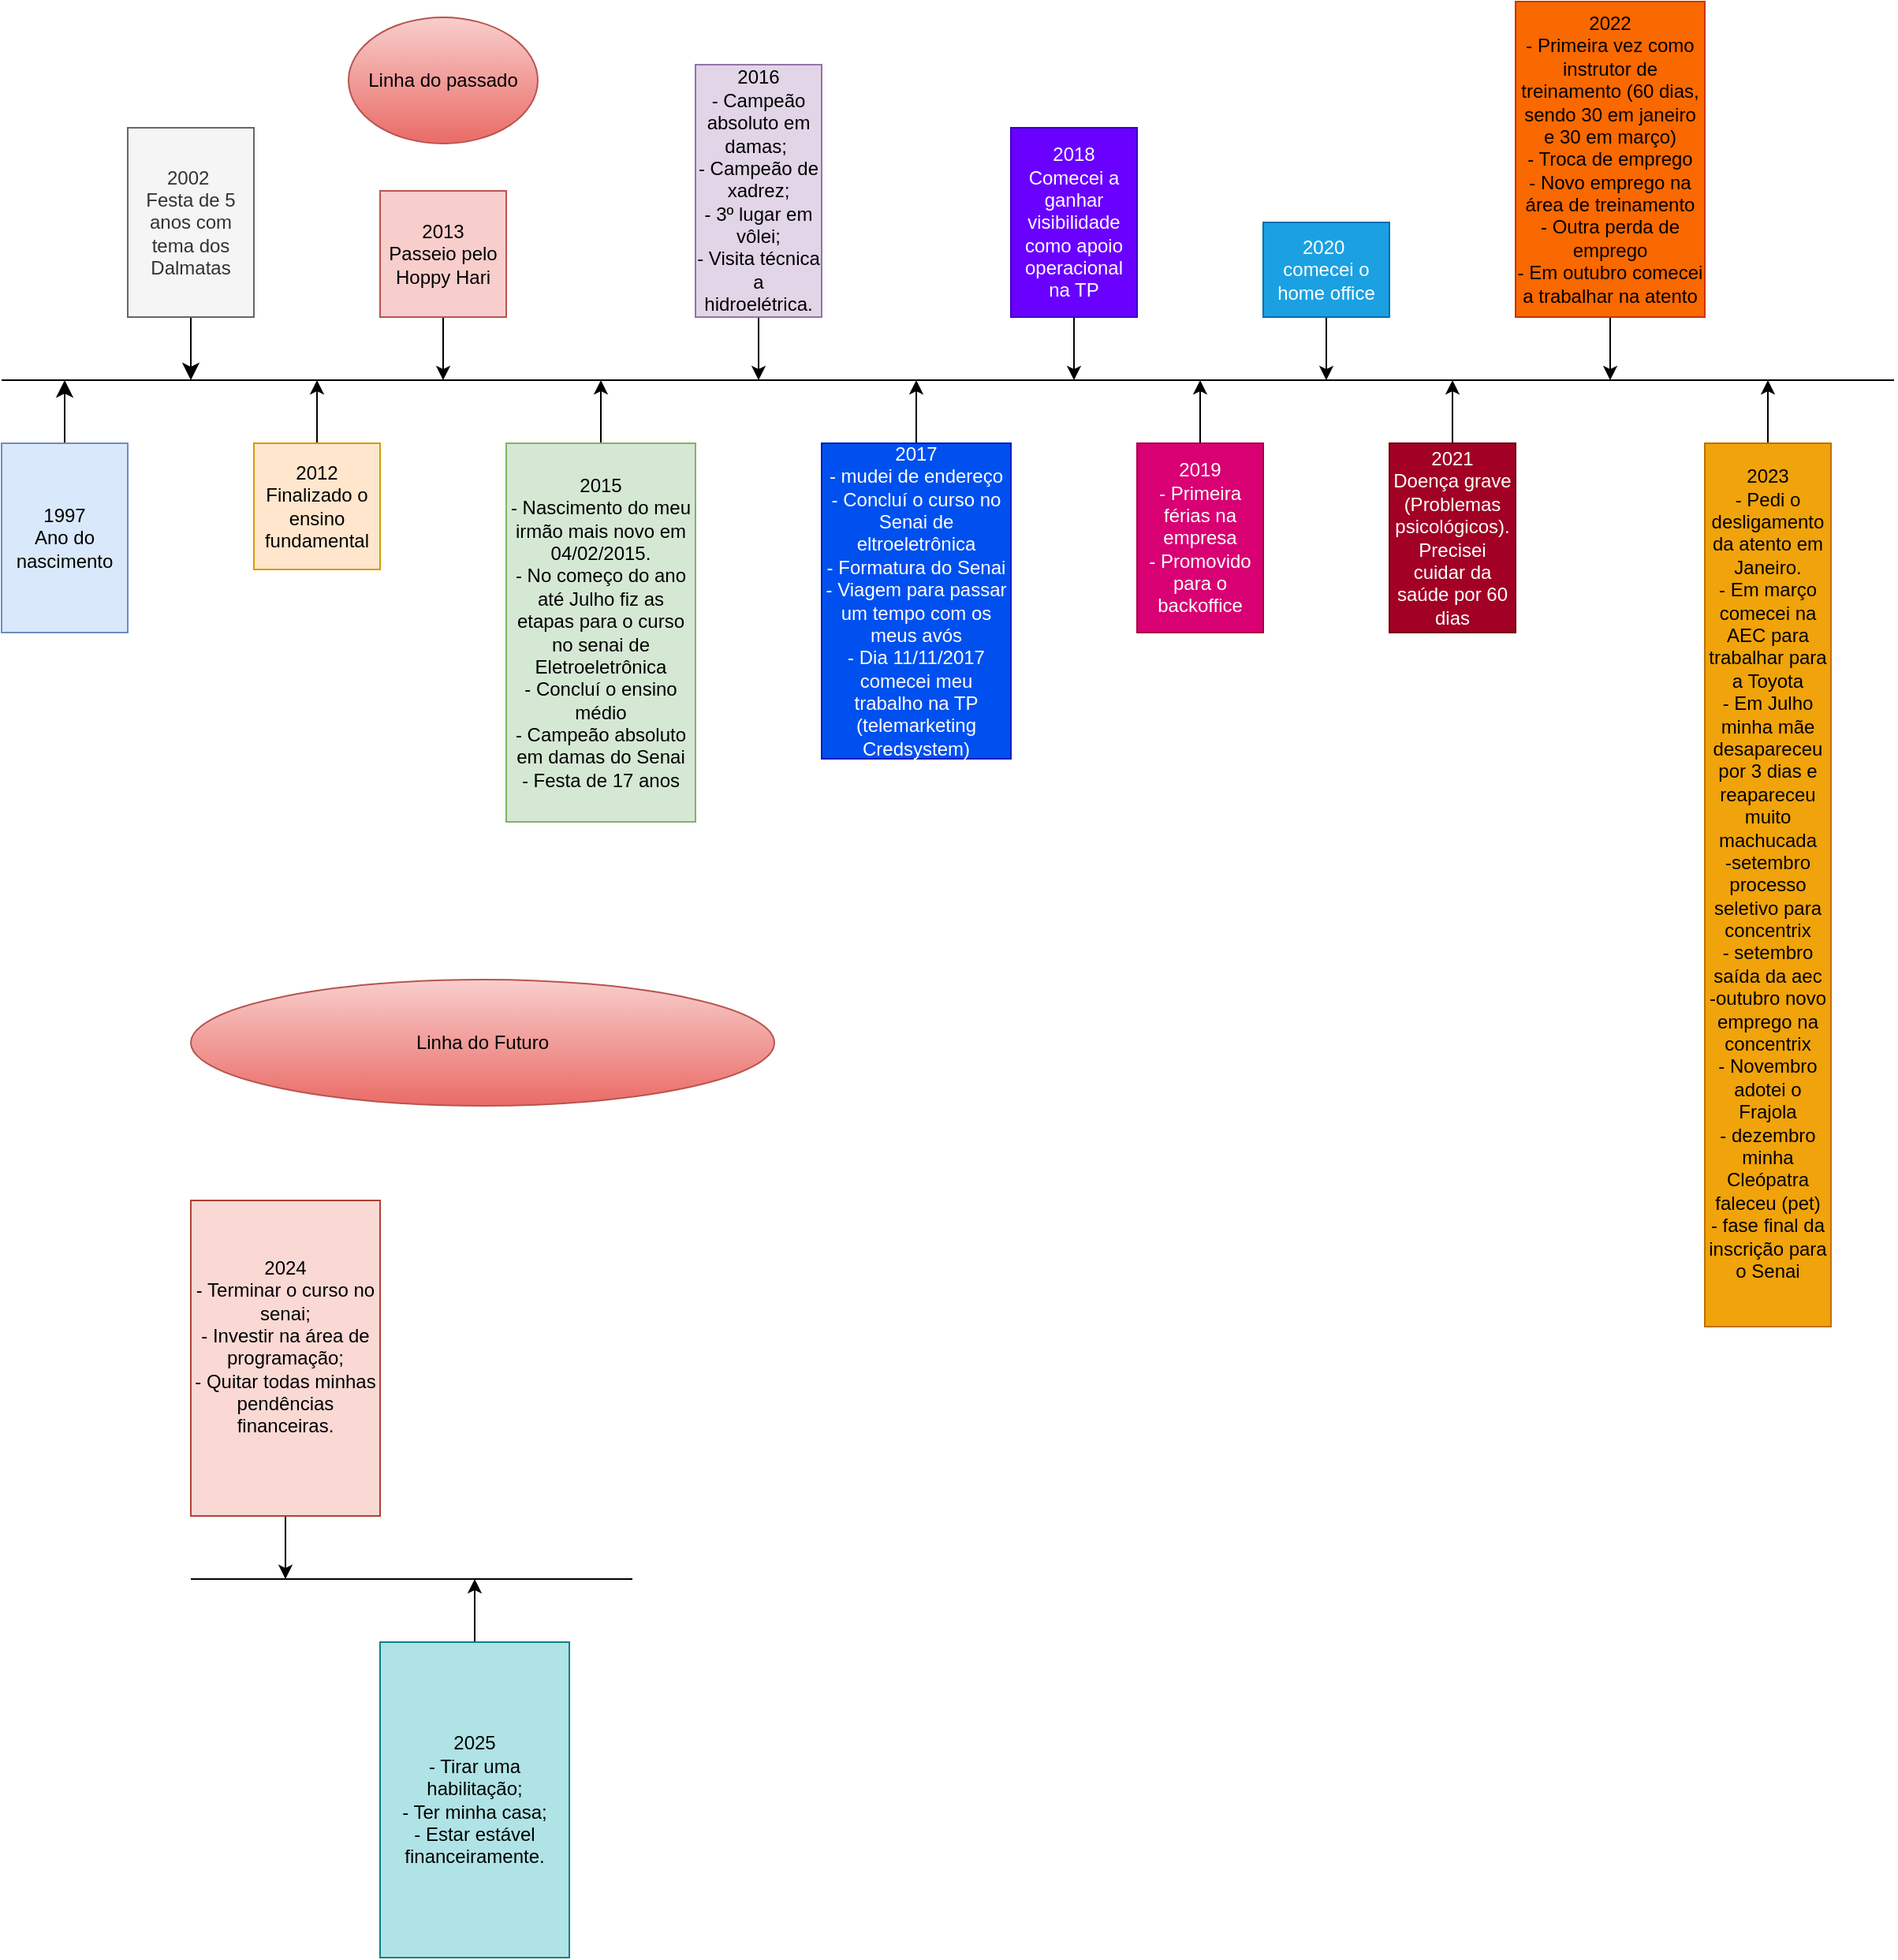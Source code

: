 <mxfile version="24.0.5" type="github">
  <diagram name="Página-1" id="qLqDitnle6DMbWgOVLHB">
    <mxGraphModel dx="794" dy="454" grid="1" gridSize="10" guides="1" tooltips="1" connect="1" arrows="1" fold="1" page="1" pageScale="1" pageWidth="827" pageHeight="1169" math="0" shadow="0">
      <root>
        <mxCell id="0" />
        <mxCell id="1" parent="0" />
        <mxCell id="i1h8qkAIYFxlXwPyzGG9-5" value="" style="edgeStyle=none;curved=1;rounded=0;orthogonalLoop=1;jettySize=auto;html=1;fontSize=12;startSize=8;endSize=8;" parent="1" source="k1zBpDuwUB03RxxuyWRL-1" edge="1">
          <mxGeometry relative="1" as="geometry">
            <mxPoint x="40" y="240" as="targetPoint" />
          </mxGeometry>
        </mxCell>
        <mxCell id="k1zBpDuwUB03RxxuyWRL-1" value="1997&lt;div&gt;Ano do nascimento&lt;/div&gt;" style="rounded=0;whiteSpace=wrap;html=1;fillColor=#dae8fc;strokeColor=#6c8ebf;" parent="1" vertex="1">
          <mxGeometry y="280" width="80" height="120" as="geometry" />
        </mxCell>
        <mxCell id="k1zBpDuwUB03RxxuyWRL-2" value="" style="endArrow=none;html=1;rounded=0;" parent="1" edge="1">
          <mxGeometry width="50" height="50" relative="1" as="geometry">
            <mxPoint y="240" as="sourcePoint" />
            <mxPoint x="1200" y="240" as="targetPoint" />
          </mxGeometry>
        </mxCell>
        <mxCell id="i1h8qkAIYFxlXwPyzGG9-7" value="" style="edgeStyle=none;curved=1;rounded=0;orthogonalLoop=1;jettySize=auto;html=1;fontSize=12;startSize=8;endSize=8;" parent="1" source="k1zBpDuwUB03RxxuyWRL-5" edge="1">
          <mxGeometry relative="1" as="geometry">
            <mxPoint x="120" y="240" as="targetPoint" />
          </mxGeometry>
        </mxCell>
        <mxCell id="k1zBpDuwUB03RxxuyWRL-5" value="2002&amp;nbsp;&lt;div&gt;Festa de 5 anos com tema dos Dalmatas&lt;/div&gt;" style="rounded=0;whiteSpace=wrap;html=1;fillColor=#f5f5f5;strokeColor=#666666;fontColor=#333333;" parent="1" vertex="1">
          <mxGeometry x="80" y="80" width="80" height="120" as="geometry" />
        </mxCell>
        <mxCell id="pzZSm1fGTh7qk1exEkQv-2" style="edgeStyle=orthogonalEdgeStyle;rounded=0;orthogonalLoop=1;jettySize=auto;html=1;" edge="1" parent="1" source="k1zBpDuwUB03RxxuyWRL-6">
          <mxGeometry relative="1" as="geometry">
            <mxPoint x="200" y="240" as="targetPoint" />
          </mxGeometry>
        </mxCell>
        <mxCell id="k1zBpDuwUB03RxxuyWRL-6" value="2012&lt;div&gt;Finalizado o ensino fundamental&lt;/div&gt;" style="rounded=0;whiteSpace=wrap;html=1;fillColor=#ffe6cc;strokeColor=#d79b00;" parent="1" vertex="1">
          <mxGeometry x="160" y="280" width="80" height="80" as="geometry" />
        </mxCell>
        <mxCell id="pzZSm1fGTh7qk1exEkQv-1" style="edgeStyle=orthogonalEdgeStyle;rounded=0;orthogonalLoop=1;jettySize=auto;html=1;exitX=0.5;exitY=1;exitDx=0;exitDy=0;" edge="1" parent="1" source="k1zBpDuwUB03RxxuyWRL-11">
          <mxGeometry relative="1" as="geometry">
            <mxPoint x="280" y="240" as="targetPoint" />
          </mxGeometry>
        </mxCell>
        <mxCell id="k1zBpDuwUB03RxxuyWRL-11" value="2013&lt;div&gt;Passeio pelo Hoppy Hari&lt;/div&gt;" style="rounded=0;whiteSpace=wrap;html=1;fillColor=#f8cecc;strokeColor=#b85450;" parent="1" vertex="1">
          <mxGeometry x="240" y="120" width="80" height="80" as="geometry" />
        </mxCell>
        <mxCell id="pzZSm1fGTh7qk1exEkQv-4" style="edgeStyle=orthogonalEdgeStyle;rounded=0;orthogonalLoop=1;jettySize=auto;html=1;exitX=0.5;exitY=1;exitDx=0;exitDy=0;" edge="1" parent="1" source="k1zBpDuwUB03RxxuyWRL-13">
          <mxGeometry relative="1" as="geometry">
            <mxPoint x="480" y="240" as="targetPoint" />
          </mxGeometry>
        </mxCell>
        <mxCell id="k1zBpDuwUB03RxxuyWRL-13" value="&lt;div&gt;2016&lt;/div&gt;&lt;div&gt;- Campeão absoluto em damas;&amp;nbsp;&lt;/div&gt;&lt;div&gt;- Campeão de xadrez;&lt;/div&gt;&lt;div&gt;- 3º lugar em vôlei;&lt;/div&gt;&lt;div&gt;-&amp;nbsp;&lt;span style=&quot;background-color: initial;&quot;&gt;Visita técnica a hidroelétrica.&lt;/span&gt;&lt;/div&gt;" style="rounded=0;whiteSpace=wrap;html=1;fillColor=#e1d5e7;strokeColor=#9673a6;" parent="1" vertex="1">
          <mxGeometry x="440" y="40" width="80" height="160" as="geometry" />
        </mxCell>
        <mxCell id="pzZSm1fGTh7qk1exEkQv-6" style="edgeStyle=orthogonalEdgeStyle;rounded=0;orthogonalLoop=1;jettySize=auto;html=1;exitX=0.5;exitY=0;exitDx=0;exitDy=0;" edge="1" parent="1" source="k1zBpDuwUB03RxxuyWRL-14">
          <mxGeometry relative="1" as="geometry">
            <mxPoint x="580" y="240" as="targetPoint" />
          </mxGeometry>
        </mxCell>
        <mxCell id="k1zBpDuwUB03RxxuyWRL-14" value="2017&lt;div&gt;- mudei de endereço&lt;/div&gt;&lt;div&gt;- Concluí o curso no Senai de eltroeletrônica&lt;br&gt;&lt;/div&gt;&lt;div&gt;- Formatura do Senai&lt;/div&gt;&lt;div&gt;-&amp;nbsp;&lt;span style=&quot;background-color: initial;&quot;&gt;Viagem para passar um tempo com os meus avós&lt;/span&gt;&lt;/div&gt;&lt;div&gt;&lt;span style=&quot;background-color: initial;&quot;&gt;-&amp;nbsp;&lt;/span&gt;&lt;span style=&quot;background-color: initial;&quot;&gt;Dia 11/11/2017 comecei meu trabalho na TP (telemarketing Credsystem)&lt;/span&gt;&lt;/div&gt;" style="rounded=0;whiteSpace=wrap;html=1;fillColor=#0050ef;fontColor=#ffffff;strokeColor=#001DBC;" parent="1" vertex="1">
          <mxGeometry x="520" y="280" width="120" height="200" as="geometry" />
        </mxCell>
        <mxCell id="pzZSm1fGTh7qk1exEkQv-3" style="edgeStyle=orthogonalEdgeStyle;rounded=0;orthogonalLoop=1;jettySize=auto;html=1;exitX=0.5;exitY=0;exitDx=0;exitDy=0;" edge="1" parent="1" source="k1zBpDuwUB03RxxuyWRL-15">
          <mxGeometry relative="1" as="geometry">
            <mxPoint x="380" y="240" as="targetPoint" />
          </mxGeometry>
        </mxCell>
        <mxCell id="k1zBpDuwUB03RxxuyWRL-15" value="2015&lt;div&gt;- Nascimento do meu irmão mais novo em 04/02/2015.&lt;/div&gt;&lt;div&gt;-&amp;nbsp;&lt;span style=&quot;background-color: initial;&quot;&gt;No começo do ano até Julho fiz as etapas para o curso no senai de Eletroeletrônica&lt;/span&gt;&lt;/div&gt;&lt;div&gt;-&amp;nbsp;&lt;span style=&quot;background-color: initial;&quot;&gt;Concluí o ensino médio&lt;/span&gt;&lt;/div&gt;&lt;div&gt;&lt;span style=&quot;background-color: initial;&quot;&gt;-&amp;nbsp;&lt;/span&gt;&lt;span style=&quot;background-color: initial;&quot;&gt;Campeão absoluto em damas do Senai&lt;/span&gt;&lt;/div&gt;&lt;div&gt;&lt;span style=&quot;background-color: initial;&quot;&gt;- Festa de 17 anos&lt;/span&gt;&lt;/div&gt;" style="rounded=0;whiteSpace=wrap;html=1;fillColor=#d5e8d4;strokeColor=#82b366;" parent="1" vertex="1">
          <mxGeometry x="320" y="280" width="120" height="240" as="geometry" />
        </mxCell>
        <mxCell id="pzZSm1fGTh7qk1exEkQv-5" style="edgeStyle=orthogonalEdgeStyle;rounded=0;orthogonalLoop=1;jettySize=auto;html=1;exitX=0.5;exitY=1;exitDx=0;exitDy=0;" edge="1" parent="1" source="k1zBpDuwUB03RxxuyWRL-23">
          <mxGeometry relative="1" as="geometry">
            <mxPoint x="680" y="240" as="targetPoint" />
          </mxGeometry>
        </mxCell>
        <mxCell id="k1zBpDuwUB03RxxuyWRL-23" value="2018&lt;div&gt;Comecei a ganhar visibilidade como apoio operacional na TP&lt;/div&gt;" style="rounded=0;whiteSpace=wrap;html=1;fillColor=#6a00ff;fontColor=#ffffff;strokeColor=#3700CC;" parent="1" vertex="1">
          <mxGeometry x="640" y="80" width="80" height="120" as="geometry" />
        </mxCell>
        <mxCell id="pzZSm1fGTh7qk1exEkQv-7" style="edgeStyle=orthogonalEdgeStyle;rounded=0;orthogonalLoop=1;jettySize=auto;html=1;exitX=0.5;exitY=0;exitDx=0;exitDy=0;" edge="1" parent="1" source="k1zBpDuwUB03RxxuyWRL-25">
          <mxGeometry relative="1" as="geometry">
            <mxPoint x="760" y="240" as="targetPoint" />
          </mxGeometry>
        </mxCell>
        <mxCell id="k1zBpDuwUB03RxxuyWRL-25" value="2019&lt;div&gt;- Primeira férias na empresa&lt;/div&gt;&lt;div&gt;- Promovido para o backoffice&lt;/div&gt;" style="rounded=0;whiteSpace=wrap;html=1;fillColor=#d80073;fontColor=#ffffff;strokeColor=#A50040;" parent="1" vertex="1">
          <mxGeometry x="720" y="280" width="80" height="120" as="geometry" />
        </mxCell>
        <mxCell id="pzZSm1fGTh7qk1exEkQv-8" style="edgeStyle=orthogonalEdgeStyle;rounded=0;orthogonalLoop=1;jettySize=auto;html=1;exitX=0.5;exitY=1;exitDx=0;exitDy=0;" edge="1" parent="1" source="k1zBpDuwUB03RxxuyWRL-26">
          <mxGeometry relative="1" as="geometry">
            <mxPoint x="840" y="240" as="targetPoint" />
          </mxGeometry>
        </mxCell>
        <mxCell id="k1zBpDuwUB03RxxuyWRL-26" value="2020&amp;nbsp;&lt;div&gt;comecei o home office&lt;/div&gt;" style="rounded=0;whiteSpace=wrap;html=1;fillColor=#1ba1e2;fontColor=#ffffff;strokeColor=#006EAF;" parent="1" vertex="1">
          <mxGeometry x="800" y="140" width="80" height="60" as="geometry" />
        </mxCell>
        <mxCell id="pzZSm1fGTh7qk1exEkQv-9" style="edgeStyle=orthogonalEdgeStyle;rounded=0;orthogonalLoop=1;jettySize=auto;html=1;exitX=0.5;exitY=0;exitDx=0;exitDy=0;" edge="1" parent="1" source="k1zBpDuwUB03RxxuyWRL-27">
          <mxGeometry relative="1" as="geometry">
            <mxPoint x="920" y="240" as="targetPoint" />
          </mxGeometry>
        </mxCell>
        <mxCell id="k1zBpDuwUB03RxxuyWRL-27" value="2021&lt;div&gt;Doença grave (Problemas psicológicos). Precisei cuidar da saúde por 60 dias&lt;/div&gt;" style="rounded=0;whiteSpace=wrap;html=1;fillColor=#a20025;fontColor=#ffffff;strokeColor=#6F0000;" parent="1" vertex="1">
          <mxGeometry x="880" y="280" width="80" height="120" as="geometry" />
        </mxCell>
        <mxCell id="pzZSm1fGTh7qk1exEkQv-10" style="edgeStyle=orthogonalEdgeStyle;rounded=0;orthogonalLoop=1;jettySize=auto;html=1;exitX=0.5;exitY=1;exitDx=0;exitDy=0;" edge="1" parent="1" source="k1zBpDuwUB03RxxuyWRL-29">
          <mxGeometry relative="1" as="geometry">
            <mxPoint x="1020" y="240" as="targetPoint" />
          </mxGeometry>
        </mxCell>
        <mxCell id="k1zBpDuwUB03RxxuyWRL-29" value="2022&lt;div&gt;- Primeira vez como instrutor de treinamento (60 dias, sendo 30 em janeiro e 30 em março)&lt;br&gt;&lt;div&gt;- Troca de emprego&lt;/div&gt;&lt;div&gt;- Novo emprego na área de treinamento&lt;/div&gt;&lt;div&gt;-&amp;nbsp;&lt;span style=&quot;background-color: initial;&quot;&gt;Outra perda de emprego&lt;/span&gt;&lt;/div&gt;&lt;div&gt;&lt;span style=&quot;background-color: initial;&quot;&gt;- Em outubro comecei a trabalhar na atento&lt;/span&gt;&lt;/div&gt;&lt;/div&gt;" style="rounded=0;whiteSpace=wrap;html=1;fillColor=#fa6800;fontColor=#000000;strokeColor=#C73500;" parent="1" vertex="1">
          <mxGeometry x="960" width="120" height="200" as="geometry" />
        </mxCell>
        <mxCell id="k1zBpDuwUB03RxxuyWRL-44" value="" style="endArrow=classic;startArrow=classic;html=1;rounded=0;exitX=0.5;exitY=0;exitDx=0;exitDy=0;entryX=0.5;entryY=0;entryDx=0;entryDy=0;" parent="1" source="k1zBpDuwUB03RxxuyWRL-15" target="k1zBpDuwUB03RxxuyWRL-15" edge="1">
          <mxGeometry width="50" height="50" relative="1" as="geometry">
            <mxPoint x="299.74" y="275" as="sourcePoint" />
            <mxPoint x="390" y="220" as="targetPoint" />
          </mxGeometry>
        </mxCell>
        <mxCell id="pzZSm1fGTh7qk1exEkQv-11" style="edgeStyle=orthogonalEdgeStyle;rounded=0;orthogonalLoop=1;jettySize=auto;html=1;exitX=0.5;exitY=0;exitDx=0;exitDy=0;" edge="1" parent="1" source="k1zBpDuwUB03RxxuyWRL-34">
          <mxGeometry relative="1" as="geometry">
            <mxPoint x="1120" y="240" as="targetPoint" />
          </mxGeometry>
        </mxCell>
        <mxCell id="k1zBpDuwUB03RxxuyWRL-34" value="2023&lt;div&gt;- Pedi o desligamento da atento em Janeiro.&lt;/div&gt;&lt;div&gt;- Em março comecei na AEC para trabalhar para a Toyota&lt;/div&gt;&lt;div&gt;- Em Julho minha mãe desapareceu por 3 dias e reapareceu muito machucada&lt;/div&gt;&lt;div&gt;-setembro processo seletivo para concentrix&lt;/div&gt;&lt;div&gt;- setembro saída da aec&lt;/div&gt;&lt;div&gt;-outubro novo emprego na concentrix&lt;/div&gt;&lt;div&gt;- Novembro adotei o Frajola&lt;/div&gt;&lt;div&gt;- dezembro minha Cleópatra faleceu (pet)&lt;/div&gt;&lt;div&gt;- fase final da inscrição para o Senai&lt;/div&gt;&lt;div&gt;&lt;br&gt;&lt;/div&gt;" style="rounded=0;whiteSpace=wrap;html=1;fillColor=#f0a30a;fontColor=#000000;strokeColor=#BD7000;" parent="1" vertex="1">
          <mxGeometry x="1080" y="280" width="80" height="560" as="geometry" />
        </mxCell>
        <mxCell id="pzZSm1fGTh7qk1exEkQv-12" value="" style="endArrow=none;html=1;rounded=0;" edge="1" parent="1">
          <mxGeometry width="50" height="50" relative="1" as="geometry">
            <mxPoint x="120" y="1000" as="sourcePoint" />
            <mxPoint x="400" y="1000" as="targetPoint" />
          </mxGeometry>
        </mxCell>
        <mxCell id="pzZSm1fGTh7qk1exEkQv-15" style="edgeStyle=orthogonalEdgeStyle;rounded=0;orthogonalLoop=1;jettySize=auto;html=1;exitX=0.5;exitY=1;exitDx=0;exitDy=0;" edge="1" parent="1" source="pzZSm1fGTh7qk1exEkQv-13">
          <mxGeometry relative="1" as="geometry">
            <mxPoint x="180" y="1000" as="targetPoint" />
          </mxGeometry>
        </mxCell>
        <mxCell id="pzZSm1fGTh7qk1exEkQv-13" value="2024&lt;div&gt;- Terminar o curso no senai;&lt;/div&gt;&lt;div&gt;- Investir na área de programação;&lt;/div&gt;&lt;div&gt;- Quitar todas minhas pendências financeiras.&lt;/div&gt;&lt;div&gt;&lt;br&gt;&lt;/div&gt;" style="rounded=0;whiteSpace=wrap;html=1;fillColor=#fad9d5;strokeColor=#ae4132;" vertex="1" parent="1">
          <mxGeometry x="120" y="760" width="120" height="200" as="geometry" />
        </mxCell>
        <mxCell id="pzZSm1fGTh7qk1exEkQv-16" style="edgeStyle=orthogonalEdgeStyle;rounded=0;orthogonalLoop=1;jettySize=auto;html=1;exitX=0.5;exitY=0;exitDx=0;exitDy=0;" edge="1" parent="1" source="pzZSm1fGTh7qk1exEkQv-14">
          <mxGeometry relative="1" as="geometry">
            <mxPoint x="300" y="1000" as="targetPoint" />
          </mxGeometry>
        </mxCell>
        <mxCell id="pzZSm1fGTh7qk1exEkQv-14" value="&lt;div&gt;2025&lt;/div&gt;&lt;div&gt;- Tirar uma habilitação;&lt;/div&gt;&lt;div&gt;- Ter minha casa;&lt;/div&gt;&lt;div&gt;- Estar estável financeiramente.&lt;/div&gt;" style="rounded=0;whiteSpace=wrap;html=1;fillColor=#b0e3e6;strokeColor=#0e8088;" vertex="1" parent="1">
          <mxGeometry x="240" y="1040" width="120" height="200" as="geometry" />
        </mxCell>
        <mxCell id="pzZSm1fGTh7qk1exEkQv-17" value="Linha do Futuro" style="ellipse;whiteSpace=wrap;html=1;fillColor=#f8cecc;gradientColor=#ea6b66;strokeColor=#b85450;" vertex="1" parent="1">
          <mxGeometry x="120" y="620" width="370" height="80" as="geometry" />
        </mxCell>
        <mxCell id="pzZSm1fGTh7qk1exEkQv-18" value="Linha do passado" style="ellipse;whiteSpace=wrap;html=1;fillColor=#f8cecc;gradientColor=#ea6b66;strokeColor=#b85450;" vertex="1" parent="1">
          <mxGeometry x="220" y="10" width="120" height="80" as="geometry" />
        </mxCell>
      </root>
    </mxGraphModel>
  </diagram>
</mxfile>
